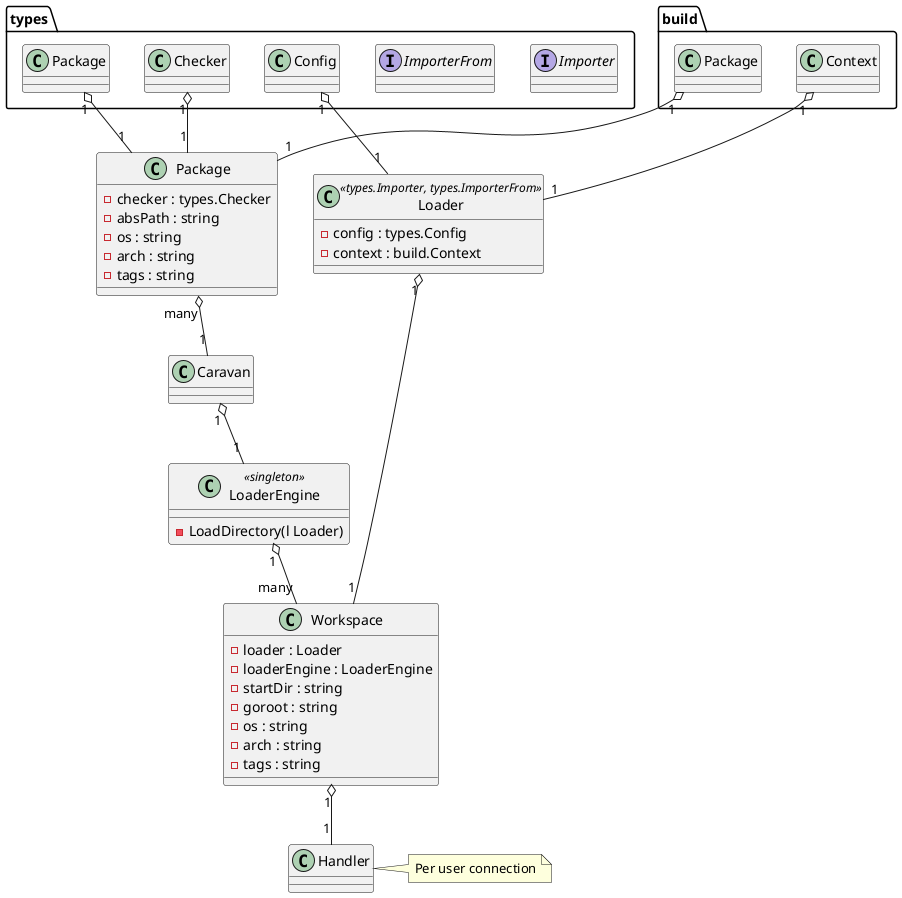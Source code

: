 @startuml langd

interface types.Importer
interface types.ImporterFrom

class Handler
note right: Per user connection

class LoaderEngine << singleton >> {
	- LoadDirectory(l Loader)
}

class Loader << types.Importer, types.ImporterFrom >> {
	- config : types.Config
	- context : build.Context
}

class Package {
	- checker : types.Checker
	- absPath : string
	- os : string
	- arch : string
	- tags : string
}

class Workspace {
	- loader : Loader
	- loaderEngine : LoaderEngine
	- startDir : string
	- goroot : string
	- os : string
	- arch : string
	- tags : string
}

Workspace "1" o-- "1" Handler
Loader "1" o-- "1" Workspace
LoaderEngine "1" o-- "many" Workspace
types.Config "1" o-- "1" Loader
types.Checker "1" o-- "1" Package
types.Package "1" o-- "1" Package
build.Package "1" o-- "1" Package
Package "many" o-- "1" Caravan
Caravan "1" o-- "1" LoaderEngine
build.Context "1" o-- "1" Loader

@enduml
